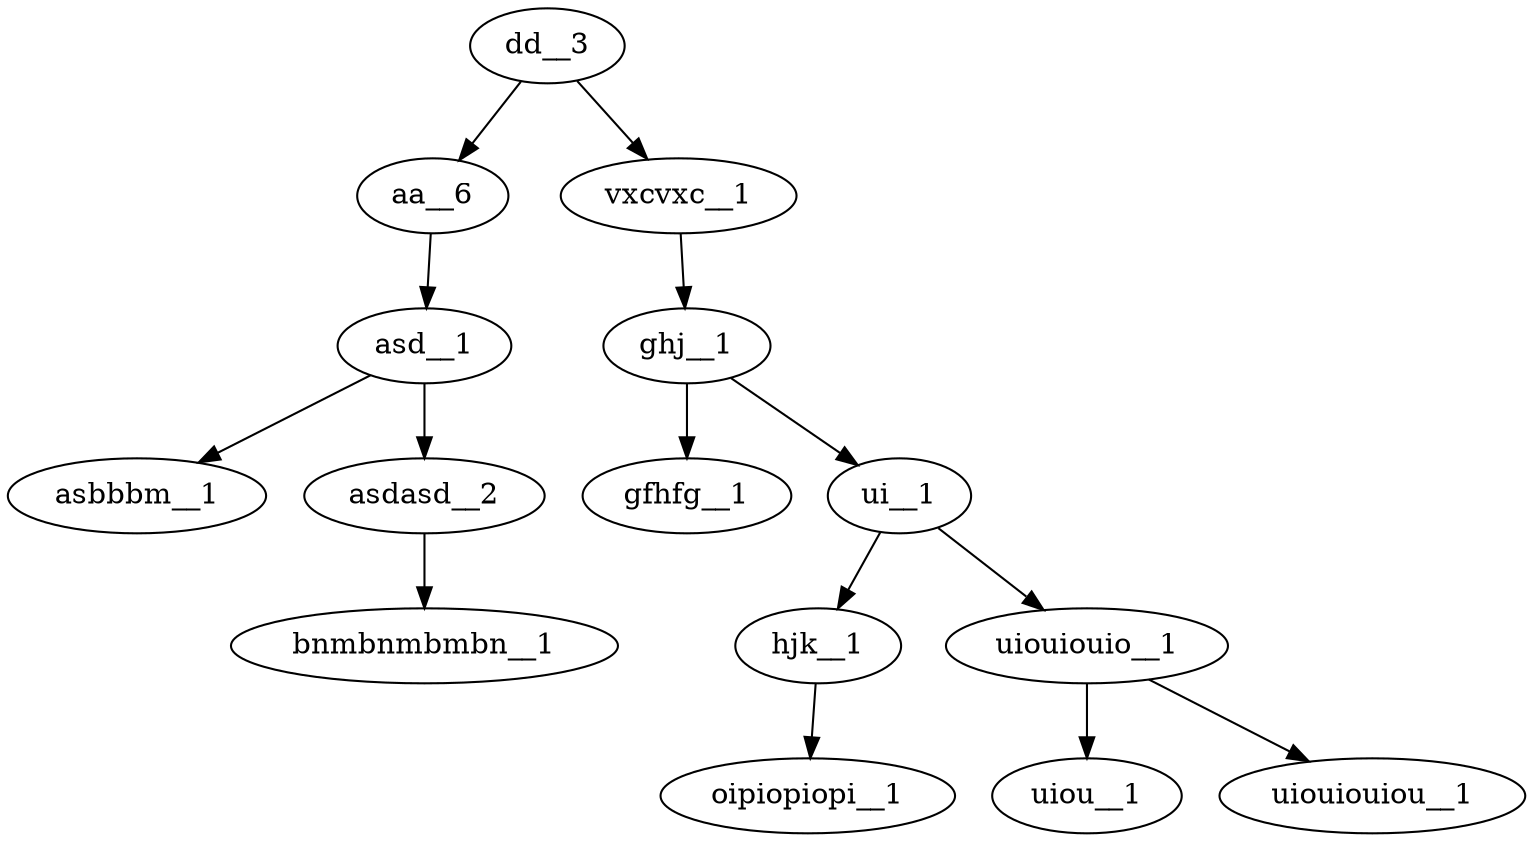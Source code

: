 digraph tree {
dd__3;
dd__3 -> aa__6;
dd__3 -> vxcvxc__1;
vxcvxc__1;
vxcvxc__1 -> ghj__1;
ghj__1;
ghj__1 -> gfhfg__1;
ghj__1 -> ui__1;
ui__1;
ui__1 -> hjk__1;
ui__1 -> uiouiouio__1;
uiouiouio__1;
uiouiouio__1 -> uiou__1;
uiouiouio__1 -> uiouiouiou__1;
uiouiouiou__1;
uiou__1;
hjk__1;
hjk__1 -> oipiopiopi__1;
oipiopiopi__1;
gfhfg__1;
aa__6;
aa__6 -> asd__1;
asd__1;
asd__1 -> asbbbm__1;
asd__1 -> asdasd__2;
asdasd__2;
asdasd__2 -> bnmbnmbmbn__1;
bnmbnmbmbn__1;
asbbbm__1;
}
